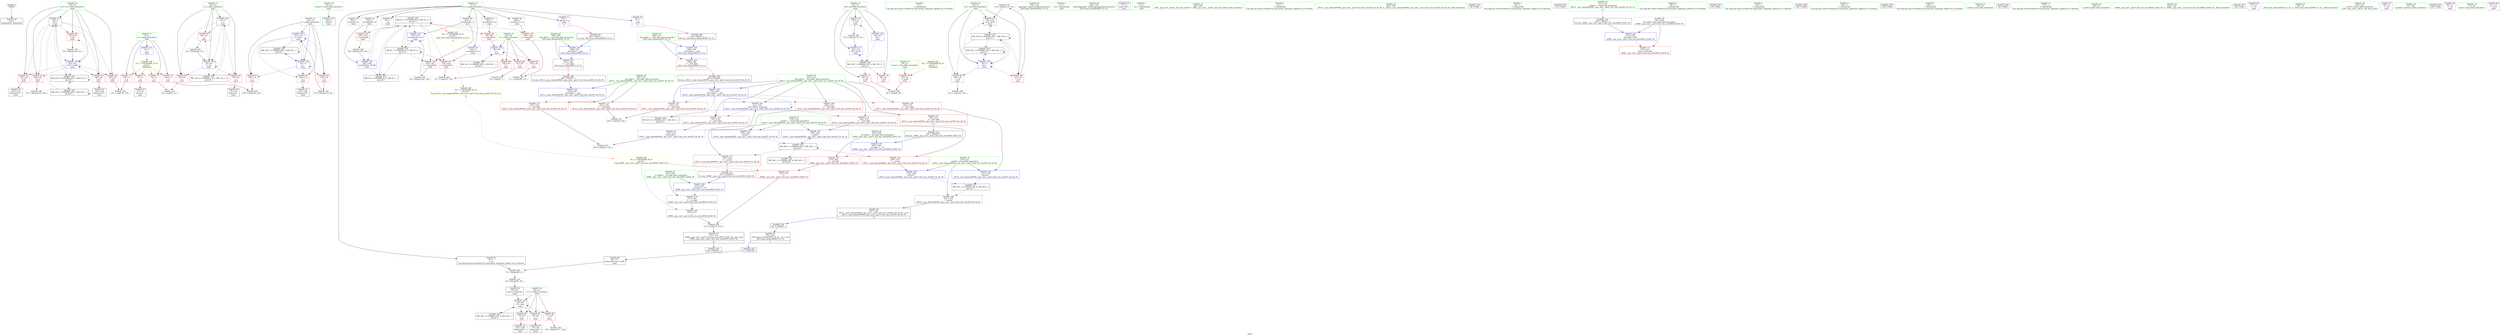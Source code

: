 digraph "SVFG" {
	label="SVFG";

	Node0x564ea46fa040 [shape=record,color=grey,label="{NodeID: 0\nNullPtr}"];
	Node0x564ea46fa040 -> Node0x564ea471d540[style=solid];
	Node0x564ea471da80 [shape=record,color=red,label="{NodeID: 97\n146\<--34\n\<--j27\nmain\n}"];
	Node0x564ea471da80 -> Node0x564ea4721490[style=solid];
	Node0x564ea471bc60 [shape=record,color=green,label="{NodeID: 14\n18\<--19\nretval\<--retval_field_insensitive\nmain\n}"];
	Node0x564ea471bc60 -> Node0x564ea4723710[style=solid];
	Node0x564ea4721490 [shape=record,color=grey,label="{NodeID: 194\n147 = Binary(146, 148, )\n}"];
	Node0x564ea471e5e0 [shape=record,color=red,label="{NodeID: 111\n239\<--214\n\<--__first.addr\n_ZSt13__max_elementIPiN9__gnu_cxx5__ops15_Iter_less_iterEET_S4_S4_T0_\n|{<s0>12}}"];
	Node0x564ea471e5e0:s0 -> Node0x564ea474e9e0[style=solid,color=red];
	Node0x564ea471c880 [shape=record,color=green,label="{NodeID: 28\n188\<--189\n__last.addr\<--__last.addr_field_insensitive\n_ZSt11max_elementIPiET_S1_S1_\n}"];
	Node0x564ea471c880 -> Node0x564ea471e100[style=solid];
	Node0x564ea471c880 -> Node0x564ea4724410[style=solid];
	Node0x564ea4729a90 [shape=record,color=grey,label="{NodeID: 208\n46 = cmp(44, 45, )\n}"];
	Node0x564ea47238b0 [shape=record,color=blue,label="{NodeID: 125\n24\<--5\ni\<--\nmain\n}"];
	Node0x564ea47238b0 -> Node0x564ea47203d0[style=dashed];
	Node0x564ea47238b0 -> Node0x564ea47204a0[style=dashed];
	Node0x564ea47238b0 -> Node0x564ea4720570[style=dashed];
	Node0x564ea47238b0 -> Node0x564ea4723980[style=dashed];
	Node0x564ea47238b0 -> Node0x564ea4738380[style=dashed];
	Node0x564ea471d470 [shape=record,color=green,label="{NodeID: 42\n265\<--266\n__it2.addr\<--__it2.addr_field_insensitive\n_ZNK9__gnu_cxx5__ops15_Iter_less_iterclIPiS3_EEbT_T0_\n}"];
	Node0x564ea471d470 -> Node0x564ea47233a0[style=solid];
	Node0x564ea471d470 -> Node0x564ea4724c30[style=solid];
	Node0x564ea474e0e0 [shape=record,color=black,label="{NodeID: 305\n240 = PHI(257, )\n}"];
	Node0x564ea4724410 [shape=record,color=blue,label="{NodeID: 139\n188\<--185\n__last.addr\<--__last\n_ZSt11max_elementIPiET_S1_S1_\n}"];
	Node0x564ea4724410 -> Node0x564ea471e100[style=dashed];
	Node0x564ea471f050 [shape=record,color=black,label="{NodeID: 56\n207\<--251\n_ZSt13__max_elementIPiN9__gnu_cxx5__ops15_Iter_less_iterEET_S4_S4_T0__ret\<--\n_ZSt13__max_elementIPiN9__gnu_cxx5__ops15_Iter_less_iterEET_S4_S4_T0_\n|{<s0>11}}"];
	Node0x564ea471f050:s0 -> Node0x564ea474dfb0[style=solid,color=blue];
	Node0x564ea4738880 [shape=record,color=black,label="{NodeID: 236\nMR_14V_2 = PHI(MR_14V_4, MR_14V_1, )\npts\{27 \}\n}"];
	Node0x564ea4738880 -> Node0x564ea4723a50[style=dashed];
	Node0x564ea471fbb0 [shape=record,color=purple,label="{NodeID: 70\n233\<--232\nincdec.ptr\<--\n_ZSt13__max_elementIPiN9__gnu_cxx5__ops15_Iter_less_iterEET_S4_S4_T0_\n}"];
	Node0x564ea471fbb0 -> Node0x564ea4724820[style=solid];
	Node0x564ea471fbb0 -> Node0x564ea4729d90[style=solid];
	Node0x564ea4720710 [shape=record,color=red,label="{NodeID: 84\n157\<--26\n\<--i7\nmain\n}"];
	Node0x564ea4720710 -> Node0x564ea4721190[style=solid];
	Node0x564ea4709da0 [shape=record,color=green,label="{NodeID: 1\n5\<--1\n\<--dummyObj\nCan only get source location for instruction, argument, global var or function.}"];
	Node0x564ea471db50 [shape=record,color=red,label="{NodeID: 98\n152\<--34\n\<--j27\nmain\n}"];
	Node0x564ea471db50 -> Node0x564ea4721310[style=solid];
	Node0x564ea471bd30 [shape=record,color=green,label="{NodeID: 15\n20\<--21\ntcase\<--tcase_field_insensitive\nmain\n}"];
	Node0x564ea471bd30 -> Node0x564ea4720090[style=solid];
	Node0x564ea4721610 [shape=record,color=grey,label="{NodeID: 195\n114 = Binary(113, 42, )\n}"];
	Node0x564ea4721610 -> Node0x564ea4723d90[style=solid];
	Node0x564ea471e6b0 [shape=record,color=red,label="{NodeID: 112\n244\<--214\n\<--__first.addr\n_ZSt13__max_elementIPiN9__gnu_cxx5__ops15_Iter_less_iterEET_S4_S4_T0_\n}"];
	Node0x564ea471e6b0 -> Node0x564ea47248f0[style=solid];
	Node0x564ea471c950 [shape=record,color=green,label="{NodeID: 29\n190\<--191\nagg.tmp\<--agg.tmp_field_insensitive\n_ZSt11max_elementIPiET_S1_S1_\n}"];
	Node0x564ea4729c10 [shape=record,color=grey,label="{NodeID: 209\n104 = cmp(102, 103, )\n}"];
	Node0x564ea4723980 [shape=record,color=blue,label="{NodeID: 126\n24\<--63\ni\<--inc\nmain\n}"];
	Node0x564ea4723980 -> Node0x564ea47203d0[style=dashed];
	Node0x564ea4723980 -> Node0x564ea47204a0[style=dashed];
	Node0x564ea4723980 -> Node0x564ea4720570[style=dashed];
	Node0x564ea4723980 -> Node0x564ea4723980[style=dashed];
	Node0x564ea4723980 -> Node0x564ea4738380[style=dashed];
	Node0x564ea471d540 [shape=record,color=black,label="{NodeID: 43\n2\<--3\ndummyVal\<--dummyVal\n}"];
	Node0x564ea474e1f0 [shape=record,color=black,label="{NodeID: 306\n184 = PHI(76, )\n0th arg _ZSt11max_elementIPiET_S1_S1_ }"];
	Node0x564ea474e1f0 -> Node0x564ea4724340[style=solid];
	Node0x564ea47244e0 [shape=record,color=blue,label="{NodeID: 140\n214\<--208\n__first.addr\<--__first\n_ZSt13__max_elementIPiN9__gnu_cxx5__ops15_Iter_less_iterEET_S4_S4_T0_\n}"];
	Node0x564ea47244e0 -> Node0x564ea471e2a0[style=dashed];
	Node0x564ea47244e0 -> Node0x564ea471e370[style=dashed];
	Node0x564ea47244e0 -> Node0x564ea471e440[style=dashed];
	Node0x564ea47244e0 -> Node0x564ea471e510[style=dashed];
	Node0x564ea47244e0 -> Node0x564ea4724820[style=dashed];
	Node0x564ea47244e0 -> Node0x564ea4735c80[style=dashed];
	Node0x564ea471f120 [shape=record,color=black,label="{NodeID: 57\n257\<--275\n_ZNK9__gnu_cxx5__ops15_Iter_less_iterclIPiS3_EEbT_T0__ret\<--cmp\n_ZNK9__gnu_cxx5__ops15_Iter_less_iterclIPiS3_EEbT_T0_\n|{<s0>12}}"];
	Node0x564ea471f120:s0 -> Node0x564ea474e0e0[style=solid,color=blue];
	Node0x564ea4738d80 [shape=record,color=black,label="{NodeID: 237\nMR_16V_2 = PHI(MR_16V_4, MR_16V_1, )\npts\{29 \}\n}"];
	Node0x564ea4738d80 -> Node0x564ea4723b20[style=dashed];
	Node0x564ea471fc80 [shape=record,color=purple,label="{NodeID: 71\n75\<--7\nadd.ptr\<--p\nmain\n|{<s0>5}}"];
	Node0x564ea471fc80:s0 -> Node0x564ea474e360[style=solid,color=red];
	Node0x564ea47207e0 [shape=record,color=red,label="{NodeID: 85\n160\<--26\n\<--i7\nmain\n}"];
	Node0x564ea47207e0 -> Node0x564ea471eeb0[style=solid];
	Node0x564ea4709e30 [shape=record,color=green,label="{NodeID: 2\n11\<--1\n.str\<--dummyObj\nGlob }"];
	Node0x564ea473d5f0 [shape=record,color=yellow,style=double,label="{NodeID: 265\n4V_1 = ENCHI(MR_4V_0)\npts\{10 \}\nFun[_ZNK9__gnu_cxx5__ops15_Iter_less_iterclIPiS3_EEbT_T0_]}"];
	Node0x564ea473d5f0 -> Node0x564ea4723470[style=dashed];
	Node0x564ea473d5f0 -> Node0x564ea4723540[style=dashed];
	Node0x564ea471dc20 [shape=record,color=red,label="{NodeID: 99\n89\<--88\n\<--arrayidx10\nmain\n}"];
	Node0x564ea471dc20 -> Node0x564ea4723b20[style=solid];
	Node0x564ea471be00 [shape=record,color=green,label="{NodeID: 16\n22\<--23\ntid\<--tid_field_insensitive\nmain\n}"];
	Node0x564ea471be00 -> Node0x564ea4720160[style=solid];
	Node0x564ea471be00 -> Node0x564ea4720230[style=solid];
	Node0x564ea471be00 -> Node0x564ea4720300[style=solid];
	Node0x564ea471be00 -> Node0x564ea47237e0[style=solid];
	Node0x564ea471be00 -> Node0x564ea4724270[style=solid];
	Node0x564ea4721790 [shape=record,color=grey,label="{NodeID: 196\n143 = Binary(142, 144, )\n}"];
	Node0x564ea4721790 -> Node0x564ea4724000[style=solid];
	Node0x564ea471e780 [shape=record,color=red,label="{NodeID: 113\n223\<--216\n\<--__last.addr\n_ZSt13__max_elementIPiN9__gnu_cxx5__ops15_Iter_less_iterEET_S4_S4_T0_\n}"];
	Node0x564ea471e780 -> Node0x564ea472a090[style=solid];
	Node0x564ea471ca20 [shape=record,color=green,label="{NodeID: 30\n192\<--193\nundef.agg.tmp\<--undef.agg.tmp_field_insensitive\n_ZSt11max_elementIPiET_S1_S1_\n}"];
	Node0x564ea4729d90 [shape=record,color=grey,label="{NodeID: 210\n236 = cmp(233, 235, )\n}"];
	Node0x564ea4723a50 [shape=record,color=blue,label="{NodeID: 127\n26\<--84\ni7\<--conv\nmain\n}"];
	Node0x564ea4723a50 -> Node0x564ea4720640[style=dashed];
	Node0x564ea4723a50 -> Node0x564ea4720710[style=dashed];
	Node0x564ea4723a50 -> Node0x564ea47207e0[style=dashed];
	Node0x564ea4723a50 -> Node0x564ea4723a50[style=dashed];
	Node0x564ea4723a50 -> Node0x564ea4738880[style=dashed];
	Node0x564ea471d640 [shape=record,color=black,label="{NodeID: 44\n17\<--5\nmain_ret\<--\nmain\n}"];
	Node0x564ea474e360 [shape=record,color=black,label="{NodeID: 307\n185 = PHI(75, )\n1st arg _ZSt11max_elementIPiET_S1_S1_ }"];
	Node0x564ea474e360 -> Node0x564ea4724410[style=solid];
	Node0x564ea47245b0 [shape=record,color=blue,label="{NodeID: 141\n216\<--209\n__last.addr\<--__last\n_ZSt13__max_elementIPiN9__gnu_cxx5__ops15_Iter_less_iterEET_S4_S4_T0_\n}"];
	Node0x564ea47245b0 -> Node0x564ea471e780[style=dashed];
	Node0x564ea47245b0 -> Node0x564ea471e850[style=dashed];
	Node0x564ea471f1f0 [shape=record,color=purple,label="{NodeID: 58\n58\<--7\narrayidx\<--p\nmain\n}"];
	Node0x564ea4739280 [shape=record,color=black,label="{NodeID: 238\nMR_18V_2 = PHI(MR_18V_4, MR_18V_1, )\npts\{31 \}\n}"];
	Node0x564ea4739280 -> Node0x564ea4723bf0[style=dashed];
	Node0x564ea4739280 -> Node0x564ea4739280[style=dashed];
	Node0x564ea471fd50 [shape=record,color=red,label="{NodeID: 72\n53\<--4\n\<--n\nmain\n}"];
	Node0x564ea471fd50 -> Node0x564ea4729f10[style=solid];
	Node0x564ea473ca30 [shape=record,color=yellow,style=double,label="{NodeID: 252\n8V_1 = ENCHI(MR_8V_0)\npts\{21 \}\nFun[main]}"];
	Node0x564ea473ca30 -> Node0x564ea4720090[style=dashed];
	Node0x564ea47208b0 [shape=record,color=red,label="{NodeID: 86\n91\<--28\n\<--t\nmain\n}"];
	Node0x564ea47208b0 -> Node0x564ea4729310[style=solid];
	Node0x564ea4709480 [shape=record,color=green,label="{NodeID: 3\n13\<--1\n.str.1\<--dummyObj\nGlob }"];
	Node0x564ea471dcf0 [shape=record,color=red,label="{NodeID: 100\n109\<--108\n\<--arrayidx17\nmain\n}"];
	Node0x564ea471dcf0 -> Node0x564ea4729910[style=solid];
	Node0x564ea471bed0 [shape=record,color=green,label="{NodeID: 17\n24\<--25\ni\<--i_field_insensitive\nmain\n}"];
	Node0x564ea471bed0 -> Node0x564ea47203d0[style=solid];
	Node0x564ea471bed0 -> Node0x564ea47204a0[style=solid];
	Node0x564ea471bed0 -> Node0x564ea4720570[style=solid];
	Node0x564ea471bed0 -> Node0x564ea47238b0[style=solid];
	Node0x564ea471bed0 -> Node0x564ea4723980[style=solid];
	Node0x564ea4721910 [shape=record,color=grey,label="{NodeID: 197\n119 = Binary(118, 42, )\n}"];
	Node0x564ea4721910 -> Node0x564ea4723e60[style=solid];
	Node0x564ea471e850 [shape=record,color=red,label="{NodeID: 114\n235\<--216\n\<--__last.addr\n_ZSt13__max_elementIPiN9__gnu_cxx5__ops15_Iter_less_iterEET_S4_S4_T0_\n}"];
	Node0x564ea471e850 -> Node0x564ea4729d90[style=solid];
	Node0x564ea471caf0 [shape=record,color=green,label="{NodeID: 31\n199\<--200\n_ZN9__gnu_cxx5__ops16__iter_less_iterEv\<--_ZN9__gnu_cxx5__ops16__iter_less_iterEv_field_insensitive\n}"];
	Node0x564ea4729f10 [shape=record,color=grey,label="{NodeID: 211\n54 = cmp(52, 53, )\n}"];
	Node0x564ea4723b20 [shape=record,color=blue,label="{NodeID: 128\n28\<--89\nt\<--\nmain\n}"];
	Node0x564ea4723b20 -> Node0x564ea47208b0[style=dashed];
	Node0x564ea4723b20 -> Node0x564ea4720980[style=dashed];
	Node0x564ea4723b20 -> Node0x564ea4720a50[style=dashed];
	Node0x564ea4723b20 -> Node0x564ea4723b20[style=dashed];
	Node0x564ea4723b20 -> Node0x564ea4738d80[style=dashed];
	Node0x564ea471d710 [shape=record,color=black,label="{NodeID: 45\n8\<--7\n\<--p\nCan only get source location for instruction, argument, global var or function.}"];
	Node0x564ea471d710 -> Node0x564ea4721d90[style=solid];
	Node0x564ea474e520 [shape=record,color=black,label="{NodeID: 308\n208 = PHI(196, )\n0th arg _ZSt13__max_elementIPiN9__gnu_cxx5__ops15_Iter_less_iterEET_S4_S4_T0_ }"];
	Node0x564ea474e520 -> Node0x564ea47244e0[style=solid];
	Node0x564ea4724680 [shape=record,color=blue,label="{NodeID: 142\n210\<--226\nretval\<--\n_ZSt13__max_elementIPiN9__gnu_cxx5__ops15_Iter_less_iterEET_S4_S4_T0_\n}"];
	Node0x564ea4724680 -> Node0x564ea4735780[style=dashed];
	Node0x564ea471f2c0 [shape=record,color=purple,label="{NodeID: 59\n74\<--7\n\<--p\nmain\n}"];
	Node0x564ea4739780 [shape=record,color=black,label="{NodeID: 239\nMR_20V_2 = PHI(MR_20V_4, MR_20V_1, )\npts\{33 \}\n}"];
	Node0x564ea4739780 -> Node0x564ea4723cc0[style=dashed];
	Node0x564ea4739780 -> Node0x564ea4739780[style=dashed];
	Node0x564ea471fe20 [shape=record,color=red,label="{NodeID: 73\n72\<--4\n\<--n\nmain\n}"];
	Node0x564ea471fe20 -> Node0x564ea471d8e0[style=solid];
	Node0x564ea4720980 [shape=record,color=red,label="{NodeID: 87\n110\<--28\n\<--t\nmain\n}"];
	Node0x564ea4720980 -> Node0x564ea4729910[style=solid];
	Node0x564ea47097c0 [shape=record,color=green,label="{NodeID: 4\n42\<--1\n\<--dummyObj\nCan only get source location for instruction, argument, global var or function.}"];
	Node0x564ea471ddc0 [shape=record,color=red,label="{NodeID: 101\n135\<--134\n\<--arrayidx32\nmain\n}"];
	Node0x564ea471ddc0 -> Node0x564ea47291d0[style=solid];
	Node0x564ea471bfa0 [shape=record,color=green,label="{NodeID: 18\n26\<--27\ni7\<--i7_field_insensitive\nmain\n}"];
	Node0x564ea471bfa0 -> Node0x564ea4720640[style=solid];
	Node0x564ea471bfa0 -> Node0x564ea4720710[style=solid];
	Node0x564ea471bfa0 -> Node0x564ea47207e0[style=solid];
	Node0x564ea471bfa0 -> Node0x564ea4723a50[style=solid];
	Node0x564ea4721a90 [shape=record,color=grey,label="{NodeID: 198\n173 = Binary(172, 42, )\n}"];
	Node0x564ea4721a90 -> Node0x564ea4724270[style=solid];
	Node0x564ea471e920 [shape=record,color=red,label="{NodeID: 115\n238\<--218\n\<--__result\n_ZSt13__max_elementIPiN9__gnu_cxx5__ops15_Iter_less_iterEET_S4_S4_T0_\n|{<s0>12}}"];
	Node0x564ea471e920:s0 -> Node0x564ea474e8a0[style=solid,color=red];
	Node0x564ea471cbf0 [shape=record,color=green,label="{NodeID: 32\n202\<--203\n_ZSt13__max_elementIPiN9__gnu_cxx5__ops15_Iter_less_iterEET_S4_S4_T0_\<--_ZSt13__max_elementIPiN9__gnu_cxx5__ops15_Iter_less_iterEET_S4_S4_T0__field_insensitive\n}"];
	Node0x564ea44c5d20 [shape=record,color=black,label="{NodeID: 295\n38 = PHI()\n}"];
	Node0x564ea472a090 [shape=record,color=grey,label="{NodeID: 212\n224 = cmp(222, 223, )\n}"];
	Node0x564ea4723bf0 [shape=record,color=blue,label="{NodeID: 129\n30\<--5\ncnt\<--\nmain\n}"];
	Node0x564ea4723bf0 -> Node0x564ea4720b20[style=dashed];
	Node0x564ea4723bf0 -> Node0x564ea4720bf0[style=dashed];
	Node0x564ea4723bf0 -> Node0x564ea4723bf0[style=dashed];
	Node0x564ea4723bf0 -> Node0x564ea4723d90[style=dashed];
	Node0x564ea4723bf0 -> Node0x564ea4737080[style=dashed];
	Node0x564ea4723bf0 -> Node0x564ea4739280[style=dashed];
	Node0x564ea471d810 [shape=record,color=black,label="{NodeID: 46\n57\<--56\nidxprom\<--\nmain\n}"];
	Node0x564ea474e620 [shape=record,color=black,label="{NodeID: 309\n209 = PHI(197, )\n1st arg _ZSt13__max_elementIPiN9__gnu_cxx5__ops15_Iter_less_iterEET_S4_S4_T0_ }"];
	Node0x564ea474e620 -> Node0x564ea47245b0[style=solid];
	Node0x564ea4724750 [shape=record,color=blue,label="{NodeID: 143\n218\<--229\n__result\<--\n_ZSt13__max_elementIPiN9__gnu_cxx5__ops15_Iter_less_iterEET_S4_S4_T0_\n}"];
	Node0x564ea4724750 -> Node0x564ea4732080[style=dashed];
	Node0x564ea471f390 [shape=record,color=purple,label="{NodeID: 60\n76\<--7\n\<--p\nmain\n|{<s0>5}}"];
	Node0x564ea471f390:s0 -> Node0x564ea474e1f0[style=solid,color=red];
	Node0x564ea4739c80 [shape=record,color=black,label="{NodeID: 240\nMR_22V_2 = PHI(MR_22V_4, MR_22V_1, )\npts\{35 \}\n}"];
	Node0x564ea4739c80 -> Node0x564ea4723f30[style=dashed];
	Node0x564ea4739c80 -> Node0x564ea4732a80[style=dashed];
	Node0x564ea4739c80 -> Node0x564ea4739c80[style=dashed];
	Node0x564ea471fef0 [shape=record,color=red,label="{NodeID: 74\n103\<--4\n\<--n\nmain\n}"];
	Node0x564ea471fef0 -> Node0x564ea4729c10[style=solid];
	Node0x564ea4720a50 [shape=record,color=red,label="{NodeID: 88\n136\<--28\n\<--t\nmain\n}"];
	Node0x564ea4720a50 -> Node0x564ea47291d0[style=solid];
	Node0x564ea4709880 [shape=record,color=green,label="{NodeID: 5\n83\<--1\n\<--dummyObj\nCan only get source location for instruction, argument, global var or function.}"];
	Node0x564ea471de90 [shape=record,color=red,label="{NodeID: 102\n142\<--141\n\<--arrayidx36\nmain\n}"];
	Node0x564ea471de90 -> Node0x564ea4721790[style=solid];
	Node0x564ea471c070 [shape=record,color=green,label="{NodeID: 19\n28\<--29\nt\<--t_field_insensitive\nmain\n}"];
	Node0x564ea471c070 -> Node0x564ea47208b0[style=solid];
	Node0x564ea471c070 -> Node0x564ea4720980[style=solid];
	Node0x564ea471c070 -> Node0x564ea4720a50[style=solid];
	Node0x564ea471c070 -> Node0x564ea4723b20[style=solid];
	Node0x564ea4721c10 [shape=record,color=grey,label="{NodeID: 199\n164 = Binary(163, 144, )\n}"];
	Node0x564ea4721c10 -> Node0x564ea47241a0[style=solid];
	Node0x564ea4723130 [shape=record,color=red,label="{NodeID: 116\n248\<--218\n\<--__result\n_ZSt13__max_elementIPiN9__gnu_cxx5__ops15_Iter_less_iterEET_S4_S4_T0_\n}"];
	Node0x564ea4723130 -> Node0x564ea47249c0[style=solid];
	Node0x564ea471ccf0 [shape=record,color=green,label="{NodeID: 33\n210\<--211\nretval\<--retval_field_insensitive\n_ZSt13__max_elementIPiN9__gnu_cxx5__ops15_Iter_less_iterEET_S4_S4_T0_\n}"];
	Node0x564ea471ccf0 -> Node0x564ea471e1d0[style=solid];
	Node0x564ea471ccf0 -> Node0x564ea4724680[style=solid];
	Node0x564ea471ccf0 -> Node0x564ea47249c0[style=solid];
	Node0x564ea474d6f0 [shape=record,color=black,label="{NodeID: 296\n95 = PHI()\n}"];
	Node0x564ea4723cc0 [shape=record,color=blue,label="{NodeID: 130\n32\<--5\nj\<--\nmain\n}"];
	Node0x564ea4723cc0 -> Node0x564ea4720cc0[style=dashed];
	Node0x564ea4723cc0 -> Node0x564ea4720d90[style=dashed];
	Node0x564ea4723cc0 -> Node0x564ea4720e60[style=dashed];
	Node0x564ea4723cc0 -> Node0x564ea4723cc0[style=dashed];
	Node0x564ea4723cc0 -> Node0x564ea4723e60[style=dashed];
	Node0x564ea4723cc0 -> Node0x564ea4739780[style=dashed];
	Node0x564ea471d8e0 [shape=record,color=black,label="{NodeID: 47\n73\<--72\nidx.ext\<--\nmain\n}"];
	Node0x564ea474e760 [shape=record,color=black,label="{NodeID: 310\n258 = PHI(212, )\n0th arg _ZNK9__gnu_cxx5__ops15_Iter_less_iterclIPiS3_EEbT_T0_ }"];
	Node0x564ea474e760 -> Node0x564ea4724a90[style=solid];
	Node0x564ea4735780 [shape=record,color=black,label="{NodeID: 227\nMR_30V_3 = PHI(MR_30V_4, MR_30V_2, )\npts\{211 \}\n}"];
	Node0x564ea4735780 -> Node0x564ea471e1d0[style=dashed];
	Node0x564ea4724820 [shape=record,color=blue,label="{NodeID: 144\n214\<--233\n__first.addr\<--incdec.ptr\n_ZSt13__max_elementIPiN9__gnu_cxx5__ops15_Iter_less_iterEET_S4_S4_T0_\n}"];
	Node0x564ea4724820 -> Node0x564ea471e510[style=dashed];
	Node0x564ea4724820 -> Node0x564ea471e5e0[style=dashed];
	Node0x564ea4724820 -> Node0x564ea471e6b0[style=dashed];
	Node0x564ea4724820 -> Node0x564ea4724820[style=dashed];
	Node0x564ea4724820 -> Node0x564ea4735c80[style=dashed];
	Node0x564ea471f460 [shape=record,color=purple,label="{NodeID: 61\n88\<--7\narrayidx10\<--p\nmain\n}"];
	Node0x564ea471f460 -> Node0x564ea471dc20[style=solid];
	Node0x564ea471ffc0 [shape=record,color=red,label="{NodeID: 75\n129\<--4\n\<--n\nmain\n}"];
	Node0x564ea471ffc0 -> Node0x564ea4729490[style=solid];
	Node0x564ea4720b20 [shape=record,color=red,label="{NodeID: 89\n113\<--30\n\<--cnt\nmain\n}"];
	Node0x564ea4720b20 -> Node0x564ea4721610[style=solid];
	Node0x564ea4709940 [shape=record,color=green,label="{NodeID: 6\n96\<--1\n\<--dummyObj\nCan only get source location for instruction, argument, global var or function.}"];
	Node0x564ea471df60 [shape=record,color=red,label="{NodeID: 103\n163\<--162\n\<--arrayidx45\nmain\n}"];
	Node0x564ea471df60 -> Node0x564ea4721c10[style=solid];
	Node0x564ea471c140 [shape=record,color=green,label="{NodeID: 20\n30\<--31\ncnt\<--cnt_field_insensitive\nmain\n}"];
	Node0x564ea471c140 -> Node0x564ea4720b20[style=solid];
	Node0x564ea471c140 -> Node0x564ea4720bf0[style=solid];
	Node0x564ea471c140 -> Node0x564ea4723bf0[style=solid];
	Node0x564ea471c140 -> Node0x564ea4723d90[style=solid];
	Node0x564ea4721d90 [shape=record,color=grey,label="{NodeID: 200\n81 = Binary(80, 8, )\n}"];
	Node0x564ea4721d90 -> Node0x564ea4727100[style=solid];
	Node0x564ea4723200 [shape=record,color=red,label="{NodeID: 117\n270\<--261\nthis1\<--this.addr\n_ZNK9__gnu_cxx5__ops15_Iter_less_iterclIPiS3_EEbT_T0_\n}"];
	Node0x564ea471cdc0 [shape=record,color=green,label="{NodeID: 34\n212\<--213\n__comp\<--__comp_field_insensitive\n_ZSt13__max_elementIPiN9__gnu_cxx5__ops15_Iter_less_iterEET_S4_S4_T0_\n|{<s0>12}}"];
	Node0x564ea471cdc0:s0 -> Node0x564ea474e760[style=solid,color=red];
	Node0x564ea474d7f0 [shape=record,color=black,label="{NodeID: 297\n49 = PHI()\n}"];
	Node0x564ea4723d90 [shape=record,color=blue,label="{NodeID: 131\n30\<--114\ncnt\<--inc20\nmain\n}"];
	Node0x564ea4723d90 -> Node0x564ea4737080[style=dashed];
	Node0x564ea471e9d0 [shape=record,color=black,label="{NodeID: 48\n80\<--77\nsub.ptr.lhs.cast\<--call8\nmain\n}"];
	Node0x564ea471e9d0 -> Node0x564ea4721d90[style=solid];
	Node0x564ea474e8a0 [shape=record,color=black,label="{NodeID: 311\n259 = PHI(238, )\n1st arg _ZNK9__gnu_cxx5__ops15_Iter_less_iterclIPiS3_EEbT_T0_ }"];
	Node0x564ea474e8a0 -> Node0x564ea4724b60[style=solid];
	Node0x564ea4735c80 [shape=record,color=black,label="{NodeID: 228\nMR_32V_3 = PHI(MR_32V_5, MR_32V_2, )\npts\{215 \}\n}"];
	Node0x564ea47248f0 [shape=record,color=blue,label="{NodeID: 145\n218\<--244\n__result\<--\n_ZSt13__max_elementIPiN9__gnu_cxx5__ops15_Iter_less_iterEET_S4_S4_T0_\n}"];
	Node0x564ea47248f0 -> Node0x564ea4732080[style=dashed];
	Node0x564ea471f530 [shape=record,color=purple,label="{NodeID: 62\n108\<--7\narrayidx17\<--p\nmain\n}"];
	Node0x564ea471f530 -> Node0x564ea471dcf0[style=solid];
	Node0x564ea4720090 [shape=record,color=red,label="{NodeID: 76\n45\<--20\n\<--tcase\nmain\n}"];
	Node0x564ea4720090 -> Node0x564ea4729a90[style=solid];
	Node0x564ea4720bf0 [shape=record,color=red,label="{NodeID: 90\n122\<--30\n\<--cnt\nmain\n}"];
	Node0x564ea4720bf0 -> Node0x564ea4729790[style=solid];
	Node0x564ea471b640 [shape=record,color=green,label="{NodeID: 7\n124\<--1\n\<--dummyObj\nCan only get source location for instruction, argument, global var or function.}"];
	Node0x564ea471e030 [shape=record,color=red,label="{NodeID: 104\n196\<--186\n\<--__first.addr\n_ZSt11max_elementIPiET_S1_S1_\n|{<s0>11}}"];
	Node0x564ea471e030:s0 -> Node0x564ea474e520[style=solid,color=red];
	Node0x564ea471c210 [shape=record,color=green,label="{NodeID: 21\n32\<--33\nj\<--j_field_insensitive\nmain\n}"];
	Node0x564ea471c210 -> Node0x564ea4720cc0[style=solid];
	Node0x564ea471c210 -> Node0x564ea4720d90[style=solid];
	Node0x564ea471c210 -> Node0x564ea4720e60[style=solid];
	Node0x564ea471c210 -> Node0x564ea4723cc0[style=solid];
	Node0x564ea471c210 -> Node0x564ea4723e60[style=solid];
	Node0x564ea4721f10 [shape=record,color=grey,label="{NodeID: 201\n63 = Binary(62, 42, )\n}"];
	Node0x564ea4721f10 -> Node0x564ea4723980[style=solid];
	Node0x564ea47232d0 [shape=record,color=red,label="{NodeID: 118\n271\<--263\n\<--__it1.addr\n_ZNK9__gnu_cxx5__ops15_Iter_less_iterclIPiS3_EEbT_T0_\n}"];
	Node0x564ea47232d0 -> Node0x564ea4723470[style=solid];
	Node0x564ea471ce90 [shape=record,color=green,label="{NodeID: 35\n214\<--215\n__first.addr\<--__first.addr_field_insensitive\n_ZSt13__max_elementIPiN9__gnu_cxx5__ops15_Iter_less_iterEET_S4_S4_T0_\n}"];
	Node0x564ea471ce90 -> Node0x564ea471e2a0[style=solid];
	Node0x564ea471ce90 -> Node0x564ea471e370[style=solid];
	Node0x564ea471ce90 -> Node0x564ea471e440[style=solid];
	Node0x564ea471ce90 -> Node0x564ea471e510[style=solid];
	Node0x564ea471ce90 -> Node0x564ea471e5e0[style=solid];
	Node0x564ea471ce90 -> Node0x564ea471e6b0[style=solid];
	Node0x564ea471ce90 -> Node0x564ea47244e0[style=solid];
	Node0x564ea471ce90 -> Node0x564ea4724820[style=solid];
	Node0x564ea474d8f0 [shape=record,color=black,label="{NodeID: 298\n149 = PHI()\n}"];
	Node0x564ea4723e60 [shape=record,color=blue,label="{NodeID: 132\n32\<--119\nj\<--inc23\nmain\n}"];
	Node0x564ea4723e60 -> Node0x564ea4720cc0[style=dashed];
	Node0x564ea4723e60 -> Node0x564ea4720d90[style=dashed];
	Node0x564ea4723e60 -> Node0x564ea4720e60[style=dashed];
	Node0x564ea4723e60 -> Node0x564ea4723cc0[style=dashed];
	Node0x564ea4723e60 -> Node0x564ea4723e60[style=dashed];
	Node0x564ea4723e60 -> Node0x564ea4739780[style=dashed];
	Node0x564ea471eaa0 [shape=record,color=black,label="{NodeID: 49\n84\<--82\nconv\<--sub.ptr.div\nmain\n}"];
	Node0x564ea471eaa0 -> Node0x564ea4723a50[style=solid];
	Node0x564ea474e9e0 [shape=record,color=black,label="{NodeID: 312\n260 = PHI(239, )\n2nd arg _ZNK9__gnu_cxx5__ops15_Iter_less_iterclIPiS3_EEbT_T0_ }"];
	Node0x564ea474e9e0 -> Node0x564ea4724c30[style=solid];
	Node0x564ea4736180 [shape=record,color=black,label="{NodeID: 229\nMR_36V_2 = PHI(MR_36V_4, MR_36V_1, )\npts\{219 \}\n}"];
	Node0x564ea47249c0 [shape=record,color=blue,label="{NodeID: 146\n210\<--248\nretval\<--\n_ZSt13__max_elementIPiN9__gnu_cxx5__ops15_Iter_less_iterEET_S4_S4_T0_\n}"];
	Node0x564ea47249c0 -> Node0x564ea4735780[style=dashed];
	Node0x564ea471f600 [shape=record,color=purple,label="{NodeID: 63\n134\<--7\narrayidx32\<--p\nmain\n}"];
	Node0x564ea471f600 -> Node0x564ea471ddc0[style=solid];
	Node0x564ea4720160 [shape=record,color=red,label="{NodeID: 77\n44\<--22\n\<--tid\nmain\n}"];
	Node0x564ea4720160 -> Node0x564ea4729a90[style=solid];
	Node0x564ea4720cc0 [shape=record,color=red,label="{NodeID: 91\n102\<--32\n\<--j\nmain\n}"];
	Node0x564ea4720cc0 -> Node0x564ea4729c10[style=solid];
	Node0x564ea471b6d0 [shape=record,color=green,label="{NodeID: 8\n144\<--1\n\<--dummyObj\nCan only get source location for instruction, argument, global var or function.}"];
	Node0x564ea471e100 [shape=record,color=red,label="{NodeID: 105\n197\<--188\n\<--__last.addr\n_ZSt11max_elementIPiET_S1_S1_\n|{<s0>11}}"];
	Node0x564ea471e100:s0 -> Node0x564ea474e620[style=solid,color=red];
	Node0x564ea471c2e0 [shape=record,color=green,label="{NodeID: 22\n34\<--35\nj27\<--j27_field_insensitive\nmain\n}"];
	Node0x564ea471c2e0 -> Node0x564ea4720f30[style=solid];
	Node0x564ea471c2e0 -> Node0x564ea4721000[style=solid];
	Node0x564ea471c2e0 -> Node0x564ea471d9b0[style=solid];
	Node0x564ea471c2e0 -> Node0x564ea471da80[style=solid];
	Node0x564ea471c2e0 -> Node0x564ea471db50[style=solid];
	Node0x564ea471c2e0 -> Node0x564ea4723f30[style=solid];
	Node0x564ea471c2e0 -> Node0x564ea47240d0[style=solid];
	Node0x564ea47291d0 [shape=record,color=grey,label="{NodeID: 202\n137 = cmp(135, 136, )\n}"];
	Node0x564ea47233a0 [shape=record,color=red,label="{NodeID: 119\n273\<--265\n\<--__it2.addr\n_ZNK9__gnu_cxx5__ops15_Iter_less_iterclIPiS3_EEbT_T0_\n}"];
	Node0x564ea47233a0 -> Node0x564ea4723540[style=solid];
	Node0x564ea471cf60 [shape=record,color=green,label="{NodeID: 36\n216\<--217\n__last.addr\<--__last.addr_field_insensitive\n_ZSt13__max_elementIPiN9__gnu_cxx5__ops15_Iter_less_iterEET_S4_S4_T0_\n}"];
	Node0x564ea471cf60 -> Node0x564ea471e780[style=solid];
	Node0x564ea471cf60 -> Node0x564ea471e850[style=solid];
	Node0x564ea471cf60 -> Node0x564ea47245b0[style=solid];
	Node0x564ea474d9f0 [shape=record,color=black,label="{NodeID: 299\n159 = PHI()\n}"];
	Node0x564ea4732080 [shape=record,color=black,label="{NodeID: 216\nMR_36V_4 = PHI(MR_36V_6, MR_36V_3, )\npts\{219 \}\n}"];
	Node0x564ea4732080 -> Node0x564ea471e920[style=dashed];
	Node0x564ea4732080 -> Node0x564ea4723130[style=dashed];
	Node0x564ea4732080 -> Node0x564ea47248f0[style=dashed];
	Node0x564ea4732080 -> Node0x564ea4732080[style=dashed];
	Node0x564ea4732080 -> Node0x564ea4736180[style=dashed];
	Node0x564ea4723f30 [shape=record,color=blue,label="{NodeID: 133\n34\<--5\nj27\<--\nmain\n}"];
	Node0x564ea4723f30 -> Node0x564ea4720f30[style=dashed];
	Node0x564ea4723f30 -> Node0x564ea4721000[style=dashed];
	Node0x564ea4723f30 -> Node0x564ea471d9b0[style=dashed];
	Node0x564ea4723f30 -> Node0x564ea471da80[style=dashed];
	Node0x564ea4723f30 -> Node0x564ea471db50[style=dashed];
	Node0x564ea4723f30 -> Node0x564ea47240d0[style=dashed];
	Node0x564ea4723f30 -> Node0x564ea4732a80[style=dashed];
	Node0x564ea471eb70 [shape=record,color=black,label="{NodeID: 50\n87\<--86\nidxprom9\<--\nmain\n}"];
	Node0x564ea4724a90 [shape=record,color=blue,label="{NodeID: 147\n261\<--258\nthis.addr\<--this\n_ZNK9__gnu_cxx5__ops15_Iter_less_iterclIPiS3_EEbT_T0_\n}"];
	Node0x564ea4724a90 -> Node0x564ea4723200[style=dashed];
	Node0x564ea471f6d0 [shape=record,color=purple,label="{NodeID: 64\n141\<--7\narrayidx36\<--p\nmain\n}"];
	Node0x564ea471f6d0 -> Node0x564ea471de90[style=solid];
	Node0x564ea471f6d0 -> Node0x564ea4724000[style=solid];
	Node0x564ea4720230 [shape=record,color=red,label="{NodeID: 78\n66\<--22\n\<--tid\nmain\n}"];
	Node0x564ea4720d90 [shape=record,color=red,label="{NodeID: 92\n106\<--32\n\<--j\nmain\n}"];
	Node0x564ea4720d90 -> Node0x564ea471ec40[style=solid];
	Node0x564ea471b760 [shape=record,color=green,label="{NodeID: 9\n148\<--1\n\<--dummyObj\nCan only get source location for instruction, argument, global var or function.}"];
	Node0x564ea471e1d0 [shape=record,color=red,label="{NodeID: 106\n251\<--210\n\<--retval\n_ZSt13__max_elementIPiN9__gnu_cxx5__ops15_Iter_less_iterEET_S4_S4_T0_\n}"];
	Node0x564ea471e1d0 -> Node0x564ea471f050[style=solid];
	Node0x564ea471c3b0 [shape=record,color=green,label="{NodeID: 23\n39\<--40\nscanf\<--scanf_field_insensitive\n}"];
	Node0x564ea4729310 [shape=record,color=grey,label="{NodeID: 203\n92 = cmp(91, 5, )\n}"];
	Node0x564ea4723470 [shape=record,color=red,label="{NodeID: 120\n272\<--271\n\<--\n_ZNK9__gnu_cxx5__ops15_Iter_less_iterclIPiS3_EEbT_T0_\n}"];
	Node0x564ea4723470 -> Node0x564ea4729610[style=solid];
	Node0x564ea471d030 [shape=record,color=green,label="{NodeID: 37\n218\<--219\n__result\<--__result_field_insensitive\n_ZSt13__max_elementIPiN9__gnu_cxx5__ops15_Iter_less_iterEET_S4_S4_T0_\n}"];
	Node0x564ea471d030 -> Node0x564ea471e920[style=solid];
	Node0x564ea471d030 -> Node0x564ea4723130[style=solid];
	Node0x564ea471d030 -> Node0x564ea4724750[style=solid];
	Node0x564ea471d030 -> Node0x564ea47248f0[style=solid];
	Node0x564ea474daf0 [shape=record,color=black,label="{NodeID: 300\n60 = PHI()\n}"];
	Node0x564ea4724000 [shape=record,color=blue,label="{NodeID: 134\n141\<--143\narrayidx36\<--dec\nmain\n}"];
	Node0x564ea4724000 -> Node0x564ea4732f80[style=dashed];
	Node0x564ea471ec40 [shape=record,color=black,label="{NodeID: 51\n107\<--106\nidxprom16\<--\nmain\n}"];
	Node0x564ea4724b60 [shape=record,color=blue,label="{NodeID: 148\n263\<--259\n__it1.addr\<--__it1\n_ZNK9__gnu_cxx5__ops15_Iter_less_iterclIPiS3_EEbT_T0_\n}"];
	Node0x564ea4724b60 -> Node0x564ea47232d0[style=dashed];
	Node0x564ea471f7a0 [shape=record,color=purple,label="{NodeID: 65\n162\<--7\narrayidx45\<--p\nmain\n}"];
	Node0x564ea471f7a0 -> Node0x564ea471df60[style=solid];
	Node0x564ea471f7a0 -> Node0x564ea47241a0[style=solid];
	Node0x564ea4720300 [shape=record,color=red,label="{NodeID: 79\n172\<--22\n\<--tid\nmain\n}"];
	Node0x564ea4720300 -> Node0x564ea4721a90[style=solid];
	Node0x564ea4720e60 [shape=record,color=red,label="{NodeID: 93\n118\<--32\n\<--j\nmain\n}"];
	Node0x564ea4720e60 -> Node0x564ea4721910[style=solid];
	Node0x564ea471b860 [shape=record,color=green,label="{NodeID: 10\n170\<--1\n\<--dummyObj\nCan only get source location for instruction, argument, global var or function.}"];
	Node0x564ea471e2a0 [shape=record,color=red,label="{NodeID: 107\n222\<--214\n\<--__first.addr\n_ZSt13__max_elementIPiN9__gnu_cxx5__ops15_Iter_less_iterEET_S4_S4_T0_\n}"];
	Node0x564ea471e2a0 -> Node0x564ea472a090[style=solid];
	Node0x564ea471c4b0 [shape=record,color=green,label="{NodeID: 24\n69\<--70\nprintf\<--printf_field_insensitive\n}"];
	Node0x564ea4729490 [shape=record,color=grey,label="{NodeID: 204\n130 = cmp(128, 129, )\n}"];
	Node0x564ea4723540 [shape=record,color=red,label="{NodeID: 121\n274\<--273\n\<--\n_ZNK9__gnu_cxx5__ops15_Iter_less_iterclIPiS3_EEbT_T0_\n}"];
	Node0x564ea4723540 -> Node0x564ea4729610[style=solid];
	Node0x564ea471d100 [shape=record,color=green,label="{NodeID: 38\n241\<--242\n_ZNK9__gnu_cxx5__ops15_Iter_less_iterclIPiS3_EEbT_T0_\<--_ZNK9__gnu_cxx5__ops15_Iter_less_iterclIPiS3_EEbT_T0__field_insensitive\n}"];
	Node0x564ea474dbf0 [shape=record,color=black,label="{NodeID: 301\n68 = PHI()\n}"];
	Node0x564ea4732a80 [shape=record,color=black,label="{NodeID: 218\nMR_22V_8 = PHI(MR_22V_3, MR_22V_6, )\npts\{35 \}\n}"];
	Node0x564ea4732a80 -> Node0x564ea4723f30[style=dashed];
	Node0x564ea4732a80 -> Node0x564ea4732a80[style=dashed];
	Node0x564ea4732a80 -> Node0x564ea4739c80[style=dashed];
	Node0x564ea47240d0 [shape=record,color=blue,label="{NodeID: 135\n34\<--153\nj27\<--inc40\nmain\n}"];
	Node0x564ea47240d0 -> Node0x564ea4720f30[style=dashed];
	Node0x564ea47240d0 -> Node0x564ea4721000[style=dashed];
	Node0x564ea47240d0 -> Node0x564ea471d9b0[style=dashed];
	Node0x564ea47240d0 -> Node0x564ea471da80[style=dashed];
	Node0x564ea47240d0 -> Node0x564ea471db50[style=dashed];
	Node0x564ea47240d0 -> Node0x564ea47240d0[style=dashed];
	Node0x564ea47240d0 -> Node0x564ea4732a80[style=dashed];
	Node0x564ea471ed10 [shape=record,color=black,label="{NodeID: 52\n133\<--132\nidxprom31\<--\nmain\n}"];
	Node0x564ea4737080 [shape=record,color=black,label="{NodeID: 232\nMR_18V_8 = PHI(MR_18V_7, MR_18V_6, )\npts\{31 \}\n}"];
	Node0x564ea4737080 -> Node0x564ea4720b20[style=dashed];
	Node0x564ea4737080 -> Node0x564ea4720bf0[style=dashed];
	Node0x564ea4737080 -> Node0x564ea4723bf0[style=dashed];
	Node0x564ea4737080 -> Node0x564ea4723d90[style=dashed];
	Node0x564ea4737080 -> Node0x564ea4737080[style=dashed];
	Node0x564ea4737080 -> Node0x564ea4739280[style=dashed];
	Node0x564ea4724c30 [shape=record,color=blue,label="{NodeID: 149\n265\<--260\n__it2.addr\<--__it2\n_ZNK9__gnu_cxx5__ops15_Iter_less_iterclIPiS3_EEbT_T0_\n}"];
	Node0x564ea4724c30 -> Node0x564ea47233a0[style=dashed];
	Node0x564ea471f870 [shape=record,color=purple,label="{NodeID: 66\n37\<--11\n\<--.str\nmain\n}"];
	Node0x564ea47203d0 [shape=record,color=red,label="{NodeID: 80\n52\<--24\n\<--i\nmain\n}"];
	Node0x564ea47203d0 -> Node0x564ea4729f10[style=solid];
	Node0x564ea473d160 [shape=record,color=yellow,style=double,label="{NodeID: 260\n4V_1 = ENCHI(MR_4V_0)\npts\{10 \}\nFun[_ZSt13__max_elementIPiN9__gnu_cxx5__ops15_Iter_less_iterEET_S4_S4_T0_]|{<s0>12}}"];
	Node0x564ea473d160:s0 -> Node0x564ea473d5f0[style=dashed,color=red];
	Node0x564ea4720f30 [shape=record,color=red,label="{NodeID: 94\n128\<--34\n\<--j27\nmain\n}"];
	Node0x564ea4720f30 -> Node0x564ea4729490[style=solid];
	Node0x564ea471b960 [shape=record,color=green,label="{NodeID: 11\n4\<--6\nn\<--n_field_insensitive\nGlob }"];
	Node0x564ea471b960 -> Node0x564ea471fd50[style=solid];
	Node0x564ea471b960 -> Node0x564ea471fe20[style=solid];
	Node0x564ea471b960 -> Node0x564ea471fef0[style=solid];
	Node0x564ea471b960 -> Node0x564ea471ffc0[style=solid];
	Node0x564ea471b960 -> Node0x564ea4723610[style=solid];
	Node0x564ea4727100 [shape=record,color=grey,label="{NodeID: 191\n82 = Binary(81, 83, )\n}"];
	Node0x564ea4727100 -> Node0x564ea471eaa0[style=solid];
	Node0x564ea471e370 [shape=record,color=red,label="{NodeID: 108\n226\<--214\n\<--__first.addr\n_ZSt13__max_elementIPiN9__gnu_cxx5__ops15_Iter_less_iterEET_S4_S4_T0_\n}"];
	Node0x564ea471e370 -> Node0x564ea4724680[style=solid];
	Node0x564ea471c5b0 [shape=record,color=green,label="{NodeID: 25\n78\<--79\n_ZSt11max_elementIPiET_S1_S1_\<--_ZSt11max_elementIPiET_S1_S1__field_insensitive\n}"];
	Node0x564ea4729610 [shape=record,color=grey,label="{NodeID: 205\n275 = cmp(272, 274, )\n}"];
	Node0x564ea4729610 -> Node0x564ea471f120[style=solid];
	Node0x564ea4723610 [shape=record,color=blue,label="{NodeID: 122\n4\<--5\nn\<--\nGlob }"];
	Node0x564ea4723610 -> Node0x564ea473c760[style=dashed];
	Node0x564ea471d200 [shape=record,color=green,label="{NodeID: 39\n254\<--255\nretval\<--retval_field_insensitive\n_ZN9__gnu_cxx5__ops16__iter_less_iterEv\n}"];
	Node0x564ea474dcf0 [shape=record,color=black,label="{NodeID: 302\n77 = PHI(183, )\n}"];
	Node0x564ea474dcf0 -> Node0x564ea471e9d0[style=solid];
	Node0x564ea4732f80 [shape=record,color=black,label="{NodeID: 219\nMR_4V_7 = PHI(MR_4V_6, MR_4V_5, )\npts\{10 \}\n}"];
	Node0x564ea4732f80 -> Node0x564ea471ddc0[style=dashed];
	Node0x564ea4732f80 -> Node0x564ea471de90[style=dashed];
	Node0x564ea4732f80 -> Node0x564ea4724000[style=dashed];
	Node0x564ea4732f80 -> Node0x564ea4732f80[style=dashed];
	Node0x564ea4732f80 -> Node0x564ea4733480[style=dashed];
	Node0x564ea4732f80 -> Node0x564ea4737580[style=dashed];
	Node0x564ea47241a0 [shape=record,color=blue,label="{NodeID: 136\n162\<--164\narrayidx45\<--dec46\nmain\n}"];
	Node0x564ea47241a0 -> Node0x564ea4733480[style=dashed];
	Node0x564ea47241a0 -> Node0x564ea4737580[style=dashed];
	Node0x564ea471ede0 [shape=record,color=black,label="{NodeID: 53\n140\<--139\nidxprom35\<--\nmain\n}"];
	Node0x564ea4737580 [shape=record,color=black,label="{NodeID: 233\nMR_4V_2 = PHI(MR_4V_4, MR_4V_1, )\npts\{10 \}\n}"];
	Node0x564ea4737580 -> Node0x564ea4733480[style=dashed];
	Node0x564ea471f940 [shape=record,color=purple,label="{NodeID: 67\n48\<--11\n\<--.str\nmain\n}"];
	Node0x564ea473c5a0 [shape=record,color=yellow,style=double,label="{NodeID: 247\n4V_1 = ENCHI(MR_4V_0)\npts\{10 \}\nFun[_ZSt11max_elementIPiET_S1_S1_]|{<s0>11}}"];
	Node0x564ea473c5a0:s0 -> Node0x564ea473d160[style=dashed,color=red];
	Node0x564ea47204a0 [shape=record,color=red,label="{NodeID: 81\n56\<--24\n\<--i\nmain\n}"];
	Node0x564ea47204a0 -> Node0x564ea471d810[style=solid];
	Node0x564ea4721000 [shape=record,color=red,label="{NodeID: 95\n132\<--34\n\<--j27\nmain\n}"];
	Node0x564ea4721000 -> Node0x564ea471ed10[style=solid];
	Node0x564ea471ba60 [shape=record,color=green,label="{NodeID: 12\n7\<--10\np\<--p_field_insensitive\nGlob }"];
	Node0x564ea471ba60 -> Node0x564ea471d710[style=solid];
	Node0x564ea471ba60 -> Node0x564ea471f1f0[style=solid];
	Node0x564ea471ba60 -> Node0x564ea471f2c0[style=solid];
	Node0x564ea471ba60 -> Node0x564ea471f390[style=solid];
	Node0x564ea471ba60 -> Node0x564ea471f460[style=solid];
	Node0x564ea471ba60 -> Node0x564ea471f530[style=solid];
	Node0x564ea471ba60 -> Node0x564ea471f600[style=solid];
	Node0x564ea471ba60 -> Node0x564ea471f6d0[style=solid];
	Node0x564ea471ba60 -> Node0x564ea471f7a0[style=solid];
	Node0x564ea471ba60 -> Node0x564ea471fc80[style=solid];
	Node0x564ea4721190 [shape=record,color=grey,label="{NodeID: 192\n158 = Binary(157, 148, )\n}"];
	Node0x564ea471e440 [shape=record,color=red,label="{NodeID: 109\n229\<--214\n\<--__first.addr\n_ZSt13__max_elementIPiN9__gnu_cxx5__ops15_Iter_less_iterEET_S4_S4_T0_\n}"];
	Node0x564ea471e440 -> Node0x564ea4724750[style=solid];
	Node0x564ea471c6b0 [shape=record,color=green,label="{NodeID: 26\n97\<--98\nputchar\<--putchar_field_insensitive\n}"];
	Node0x564ea4729790 [shape=record,color=grey,label="{NodeID: 206\n123 = cmp(122, 124, )\n}"];
	Node0x564ea4723710 [shape=record,color=blue,label="{NodeID: 123\n18\<--5\nretval\<--\nmain\n}"];
	Node0x564ea471d2d0 [shape=record,color=green,label="{NodeID: 40\n261\<--262\nthis.addr\<--this.addr_field_insensitive\n_ZNK9__gnu_cxx5__ops15_Iter_less_iterclIPiS3_EEbT_T0_\n}"];
	Node0x564ea471d2d0 -> Node0x564ea4723200[style=solid];
	Node0x564ea471d2d0 -> Node0x564ea4724a90[style=solid];
	Node0x564ea474dee0 [shape=record,color=black,label="{NodeID: 303\n169 = PHI()\n}"];
	Node0x564ea4733480 [shape=record,color=black,label="{NodeID: 220\nMR_4V_3 = PHI(MR_4V_8, MR_4V_2, )\npts\{10 \}\n|{|<s10>5}}"];
	Node0x564ea4733480 -> Node0x564ea471dc20[style=dashed];
	Node0x564ea4733480 -> Node0x564ea471dcf0[style=dashed];
	Node0x564ea4733480 -> Node0x564ea471ddc0[style=dashed];
	Node0x564ea4733480 -> Node0x564ea471de90[style=dashed];
	Node0x564ea4733480 -> Node0x564ea471df60[style=dashed];
	Node0x564ea4733480 -> Node0x564ea4724000[style=dashed];
	Node0x564ea4733480 -> Node0x564ea47241a0[style=dashed];
	Node0x564ea4733480 -> Node0x564ea4732f80[style=dashed];
	Node0x564ea4733480 -> Node0x564ea4733480[style=dashed];
	Node0x564ea4733480 -> Node0x564ea4737580[style=dashed];
	Node0x564ea4733480:s10 -> Node0x564ea473c5a0[style=dashed,color=red];
	Node0x564ea4724270 [shape=record,color=blue,label="{NodeID: 137\n22\<--173\ntid\<--inc50\nmain\n}"];
	Node0x564ea4724270 -> Node0x564ea4738290[style=dashed];
	Node0x564ea471eeb0 [shape=record,color=black,label="{NodeID: 54\n161\<--160\nidxprom44\<--\nmain\n}"];
	Node0x564ea4738290 [shape=record,color=black,label="{NodeID: 234\nMR_10V_3 = PHI(MR_10V_4, MR_10V_2, )\npts\{23 \}\n}"];
	Node0x564ea4738290 -> Node0x564ea4720160[style=dashed];
	Node0x564ea4738290 -> Node0x564ea4720230[style=dashed];
	Node0x564ea4738290 -> Node0x564ea4720300[style=dashed];
	Node0x564ea4738290 -> Node0x564ea4724270[style=dashed];
	Node0x564ea471fa10 [shape=record,color=purple,label="{NodeID: 68\n59\<--11\n\<--.str\nmain\n}"];
	Node0x564ea4720570 [shape=record,color=red,label="{NodeID: 82\n62\<--24\n\<--i\nmain\n}"];
	Node0x564ea4720570 -> Node0x564ea4721f10[style=solid];
	Node0x564ea471d9b0 [shape=record,color=red,label="{NodeID: 96\n139\<--34\n\<--j27\nmain\n}"];
	Node0x564ea471d9b0 -> Node0x564ea471ede0[style=solid];
	Node0x564ea471bb60 [shape=record,color=green,label="{NodeID: 13\n15\<--16\nmain\<--main_field_insensitive\n}"];
	Node0x564ea4721310 [shape=record,color=grey,label="{NodeID: 193\n153 = Binary(152, 42, )\n}"];
	Node0x564ea4721310 -> Node0x564ea47240d0[style=solid];
	Node0x564ea471e510 [shape=record,color=red,label="{NodeID: 110\n232\<--214\n\<--__first.addr\n_ZSt13__max_elementIPiN9__gnu_cxx5__ops15_Iter_less_iterEET_S4_S4_T0_\n}"];
	Node0x564ea471e510 -> Node0x564ea471fbb0[style=solid];
	Node0x564ea471c7b0 [shape=record,color=green,label="{NodeID: 27\n186\<--187\n__first.addr\<--__first.addr_field_insensitive\n_ZSt11max_elementIPiET_S1_S1_\n}"];
	Node0x564ea471c7b0 -> Node0x564ea471e030[style=solid];
	Node0x564ea471c7b0 -> Node0x564ea4724340[style=solid];
	Node0x564ea4729910 [shape=record,color=grey,label="{NodeID: 207\n111 = cmp(109, 110, )\n}"];
	Node0x564ea47237e0 [shape=record,color=blue,label="{NodeID: 124\n22\<--42\ntid\<--\nmain\n}"];
	Node0x564ea47237e0 -> Node0x564ea4738290[style=dashed];
	Node0x564ea471d3a0 [shape=record,color=green,label="{NodeID: 41\n263\<--264\n__it1.addr\<--__it1.addr_field_insensitive\n_ZNK9__gnu_cxx5__ops15_Iter_less_iterclIPiS3_EEbT_T0_\n}"];
	Node0x564ea471d3a0 -> Node0x564ea47232d0[style=solid];
	Node0x564ea471d3a0 -> Node0x564ea4724b60[style=solid];
	Node0x564ea474dfb0 [shape=record,color=black,label="{NodeID: 304\n201 = PHI(207, )\n}"];
	Node0x564ea474dfb0 -> Node0x564ea471ef80[style=solid];
	Node0x564ea4724340 [shape=record,color=blue,label="{NodeID: 138\n186\<--184\n__first.addr\<--__first\n_ZSt11max_elementIPiET_S1_S1_\n}"];
	Node0x564ea4724340 -> Node0x564ea471e030[style=dashed];
	Node0x564ea471ef80 [shape=record,color=black,label="{NodeID: 55\n183\<--201\n_ZSt11max_elementIPiET_S1_S1__ret\<--call\n_ZSt11max_elementIPiET_S1_S1_\n|{<s0>5}}"];
	Node0x564ea471ef80:s0 -> Node0x564ea474dcf0[style=solid,color=blue];
	Node0x564ea4738380 [shape=record,color=black,label="{NodeID: 235\nMR_12V_2 = PHI(MR_12V_4, MR_12V_1, )\npts\{25 \}\n}"];
	Node0x564ea4738380 -> Node0x564ea47238b0[style=dashed];
	Node0x564ea471fae0 [shape=record,color=purple,label="{NodeID: 69\n67\<--13\n\<--.str.1\nmain\n}"];
	Node0x564ea473c760 [shape=record,color=yellow,style=double,label="{NodeID: 249\n2V_1 = ENCHI(MR_2V_0)\npts\{6 \}\nFun[main]}"];
	Node0x564ea473c760 -> Node0x564ea471fd50[style=dashed];
	Node0x564ea473c760 -> Node0x564ea471fe20[style=dashed];
	Node0x564ea473c760 -> Node0x564ea471fef0[style=dashed];
	Node0x564ea473c760 -> Node0x564ea471ffc0[style=dashed];
	Node0x564ea4720640 [shape=record,color=red,label="{NodeID: 83\n86\<--26\n\<--i7\nmain\n}"];
	Node0x564ea4720640 -> Node0x564ea471eb70[style=solid];
}
